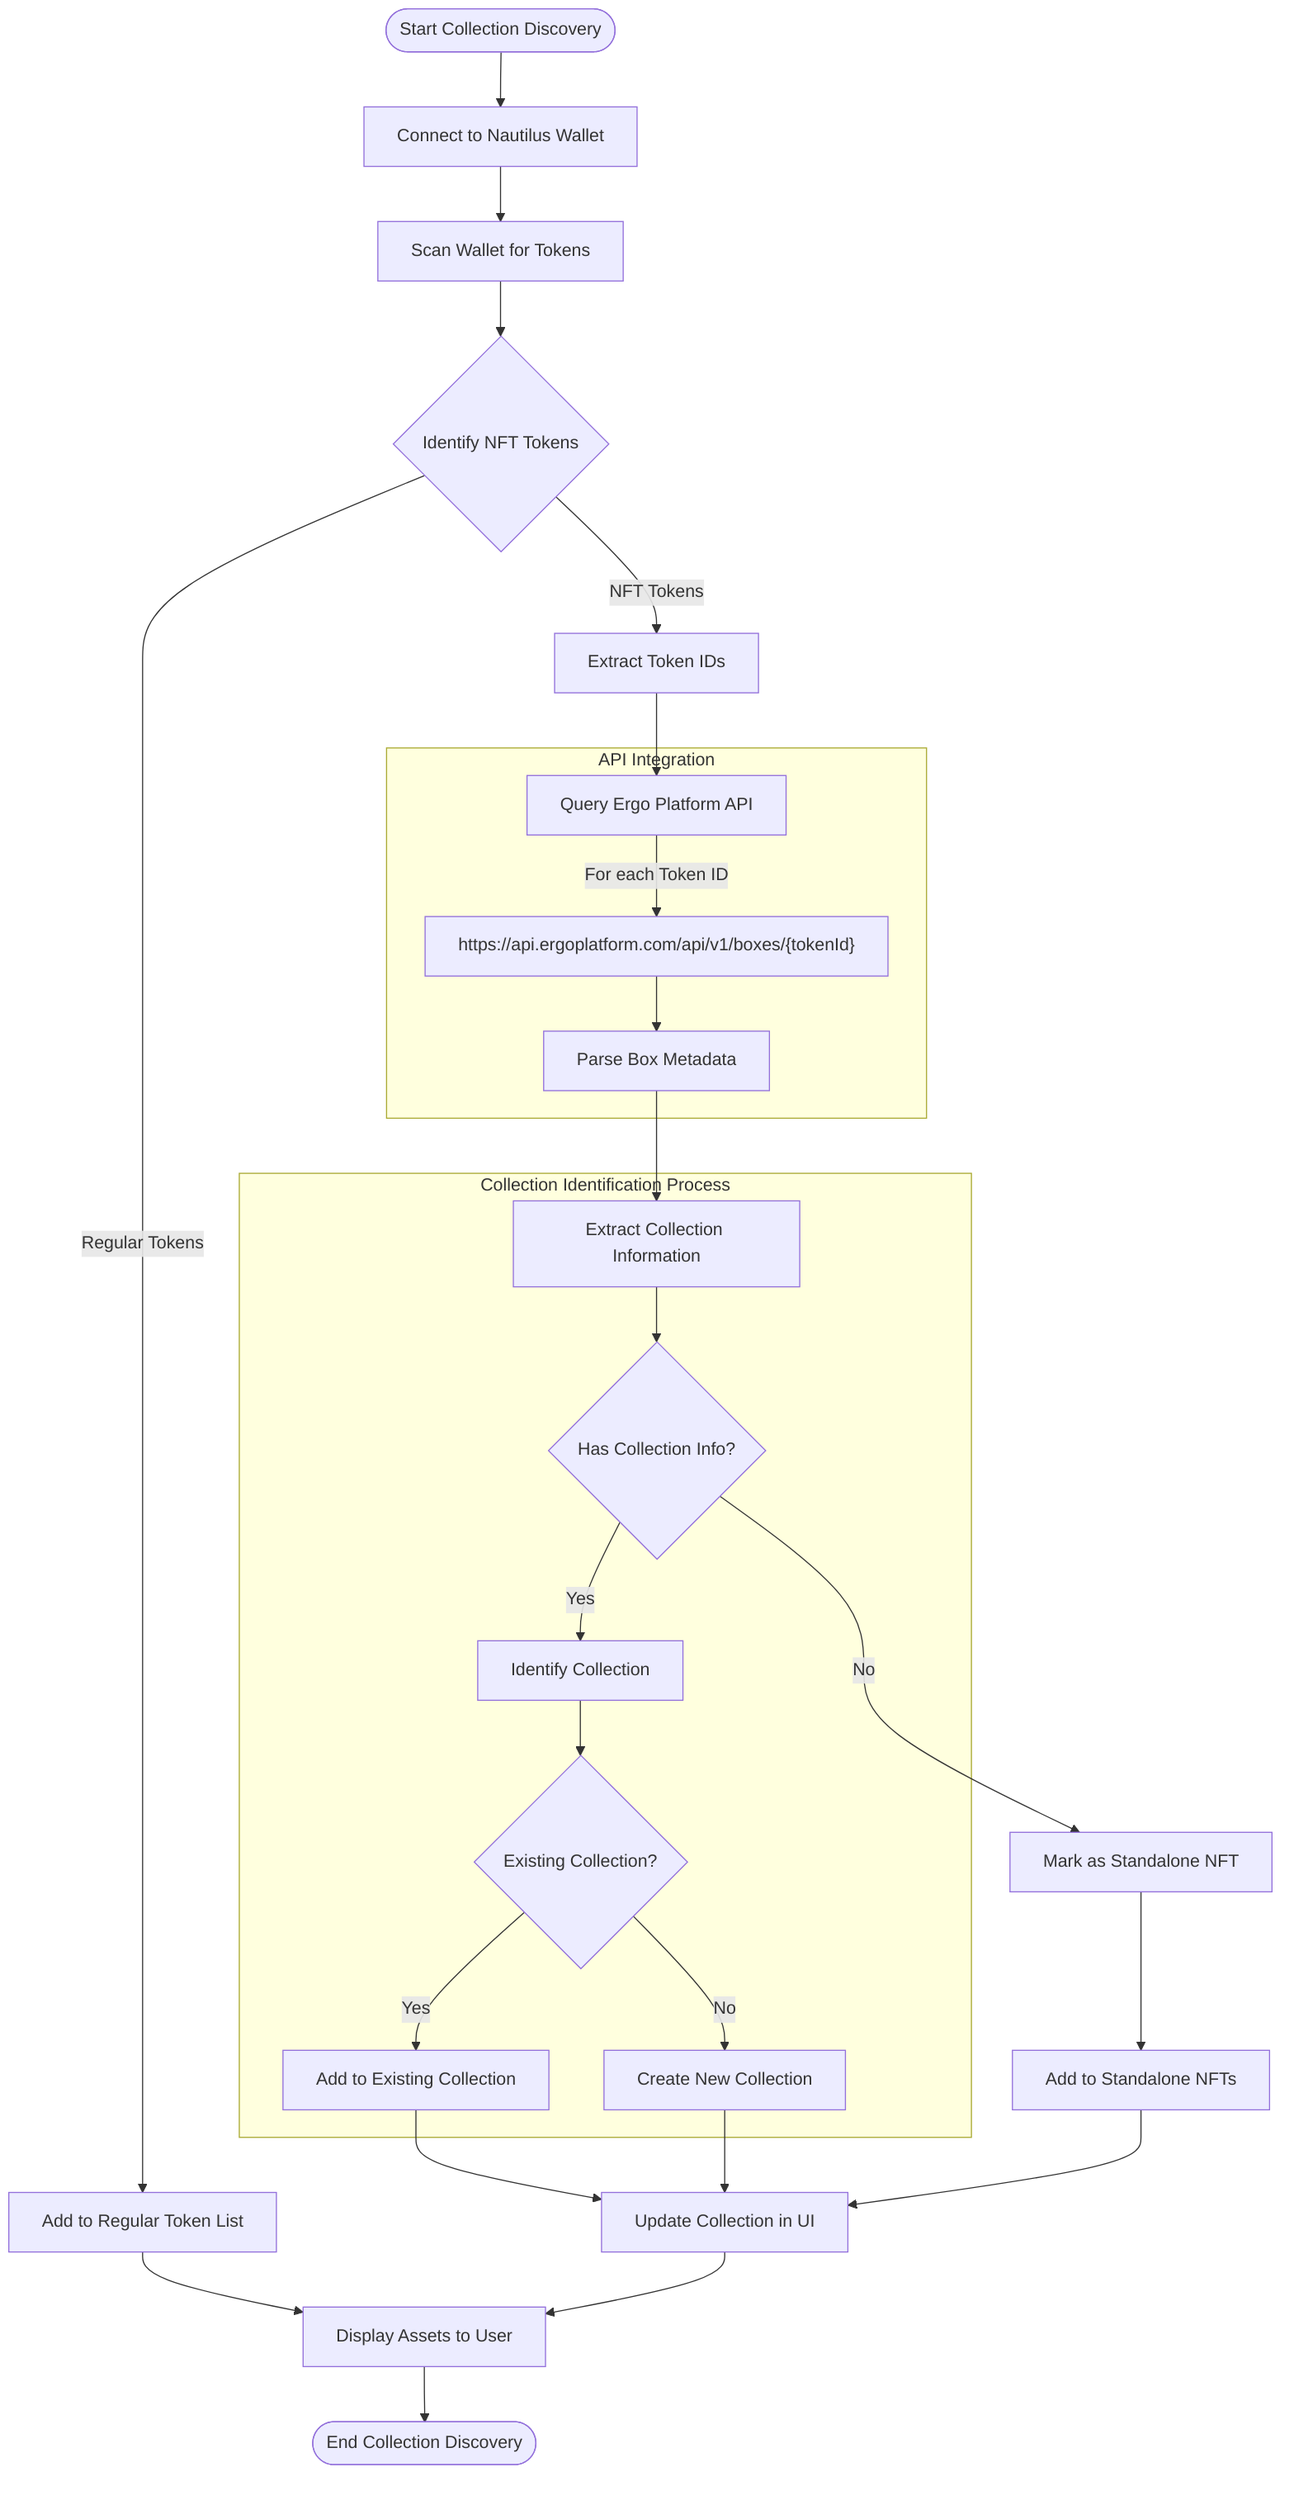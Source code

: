 flowchart TD
    Start([Start Collection Discovery]) --> Connect[Connect to Nautilus Wallet]
    Connect --> ScanWallet[Scan Wallet for Tokens]
    ScanWallet --> FilterNFTs{Identify NFT Tokens}
    
    FilterNFTs --> |Regular Tokens| RegularTokens[Add to Regular Token List]
    FilterNFTs --> |NFT Tokens| ProcessNFTs[Extract Token IDs]
    
    ProcessNFTs --> QueryAPI[Query Ergo Platform API]
    QueryAPI --> |For each Token ID| APIEndpoint["https://api.ergoplatform.com/api/v1/boxes/{tokenId}"]
    
    APIEndpoint --> ParseMetadata[Parse Box Metadata]
    ParseMetadata --> ExtractCollectionInfo[Extract Collection Information]
    
    ExtractCollectionInfo --> HasCollection{Has Collection Info?}
    HasCollection --> |Yes| IdentifyCollection[Identify Collection]
    HasCollection --> |No| StandAloneNFT[Mark as Standalone NFT]
    
    IdentifyCollection --> ExistingCollection{Existing Collection?}
    ExistingCollection --> |Yes| AddToCollection[Add to Existing Collection]
    ExistingCollection --> |No| CreateCollection[Create New Collection]
    
    AddToCollection --> UpdateCollectionUI[Update Collection in UI]
    CreateCollection --> UpdateCollectionUI
    StandAloneNFT --> AddToStandalone[Add to Standalone NFTs]
    AddToStandalone --> UpdateCollectionUI
    
    RegularTokens --> DisplayAssets[Display Assets to User]
    UpdateCollectionUI --> DisplayAssets
    
    DisplayAssets --> End([End Collection Discovery])
    
    subgraph "Collection Identification Process"
        ExtractCollectionInfo
        HasCollection
        IdentifyCollection
        ExistingCollection
        AddToCollection
        CreateCollection
    end
    
    subgraph "API Integration"
        QueryAPI
        APIEndpoint
        ParseMetadata
    end